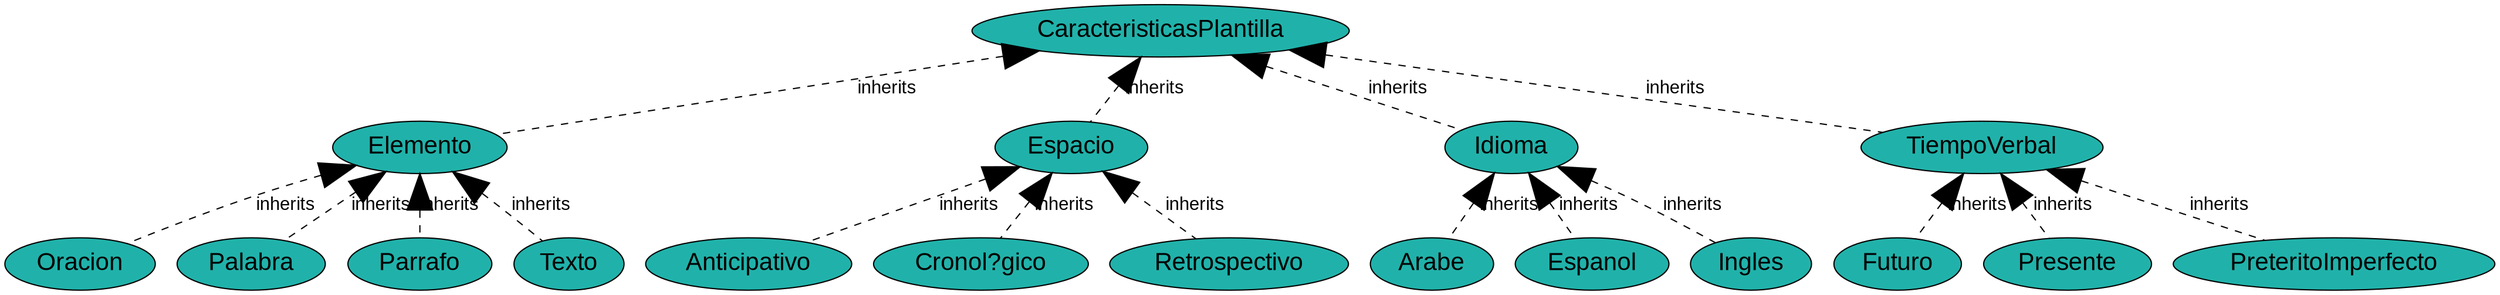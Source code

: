 graph characteristics{
	node [fontname="Arial"]; 
	edge [fontname="Arial",fontsize=12]

	//node_class
	node [shape=ellipse,style=filled,fillcolor=lightseagreen,fontsize=20,fontname="Arial"]
	"class_anticipativo"[label="Anticipativo"];
	"class_arabe"[label="Arabe"];
	"class_caracteristicasplantilla"[label="CaracteristicasPlantilla"];
	"class_cronologico"[label="Cronol?gico"];
	"class_elemento"[label="Elemento"];
	"class_espacio"[label="Espacio"];
	"class_espanol"[label="Espanol"];
	"class_futuro"[label="Futuro"];
	"class_idioma"[label="Idioma"];
	"class_ingles"[label="Ingles"];
	"class_oracion"[label="Oracion"];
	"class_palabra"[label="Palabra"];
	"class_parrafo"[label="Parrafo"];
	"class_presente"[label="Presente"];
	"class_preteritoimperfecto"[label="PreteritoImperfecto"];
	"class_retrospectivo"[label="Retrospectivo"];
	"class_texto"[label="Texto"];
	"class_tiempoverbal"[label="TiempoVerbal"];

	//edge_property
	edge[style=dashed,len=3,color=grey];

	//edge_indirect_use and edge_class

	//edge_inheritance
	"class_espacio" -- "class_anticipativo" [color=black,fontcolor=black,fontsize=15,style=dashed,arrowhead=normal,dir=back,arrowsize=3,label="inherits"];
	"class_idioma" -- "class_arabe" [color=black,fontcolor=black,fontsize=15,style=dashed,arrowhead=normal,dir=back,arrowsize=3,label="inherits"];
	"class_espacio" -- "class_cronologico" [color=black,fontcolor=black,fontsize=15,style=dashed,arrowhead=normal,dir=back,arrowsize=3,label="inherits"];
	"class_caracteristicasplantilla" -- "class_elemento" [color=black,fontcolor=black,fontsize=15,style=dashed,arrowhead=normal,dir=back,arrowsize=3,label="inherits"];
	"class_caracteristicasplantilla" -- "class_espacio" [color=black,fontcolor=black,fontsize=15,style=dashed,arrowhead=normal,dir=back,arrowsize=3,label="inherits"];
	"class_idioma" -- "class_espanol" [color=black,fontcolor=black,fontsize=15,style=dashed,arrowhead=normal,dir=back,arrowsize=3,label="inherits"];
	"class_tiempoverbal" -- "class_futuro" [color=black,fontcolor=black,fontsize=15,style=dashed,arrowhead=normal,dir=back,arrowsize=3,label="inherits"];
	"class_caracteristicasplantilla" -- "class_idioma" [color=black,fontcolor=black,fontsize=15,style=dashed,arrowhead=normal,dir=back,arrowsize=3,label="inherits"];
	"class_idioma" -- "class_ingles" [color=black,fontcolor=black,fontsize=15,style=dashed,arrowhead=normal,dir=back,arrowsize=3,label="inherits"];
	"class_elemento" -- "class_oracion" [color=black,fontcolor=black,fontsize=15,style=dashed,arrowhead=normal,dir=back,arrowsize=3,label="inherits"];
	"class_elemento" -- "class_palabra" [color=black,fontcolor=black,fontsize=15,style=dashed,arrowhead=normal,dir=back,arrowsize=3,label="inherits"];
	"class_elemento" -- "class_parrafo" [color=black,fontcolor=black,fontsize=15,style=dashed,arrowhead=normal,dir=back,arrowsize=3,label="inherits"];
	"class_tiempoverbal" -- "class_presente" [color=black,fontcolor=black,fontsize=15,style=dashed,arrowhead=normal,dir=back,arrowsize=3,label="inherits"];
	"class_tiempoverbal" -- "class_preteritoimperfecto" [color=black,fontcolor=black,fontsize=15,style=dashed,arrowhead=normal,dir=back,arrowsize=3,label="inherits"];
	"class_espacio" -- "class_retrospectivo" [color=black,fontcolor=black,fontsize=15,style=dashed,arrowhead=normal,dir=back,arrowsize=3,label="inherits"];
	"class_elemento" -- "class_texto" [color=black,fontcolor=black,fontsize=15,style=dashed,arrowhead=normal,dir=back,arrowsize=3,label="inherits"];
	"class_caracteristicasplantilla" -- "class_tiempoverbal" [color=black,fontcolor=black,fontsize=15,style=dashed,arrowhead=normal,dir=back,arrowsize=3,label="inherits"];

	//edge_relationship
}